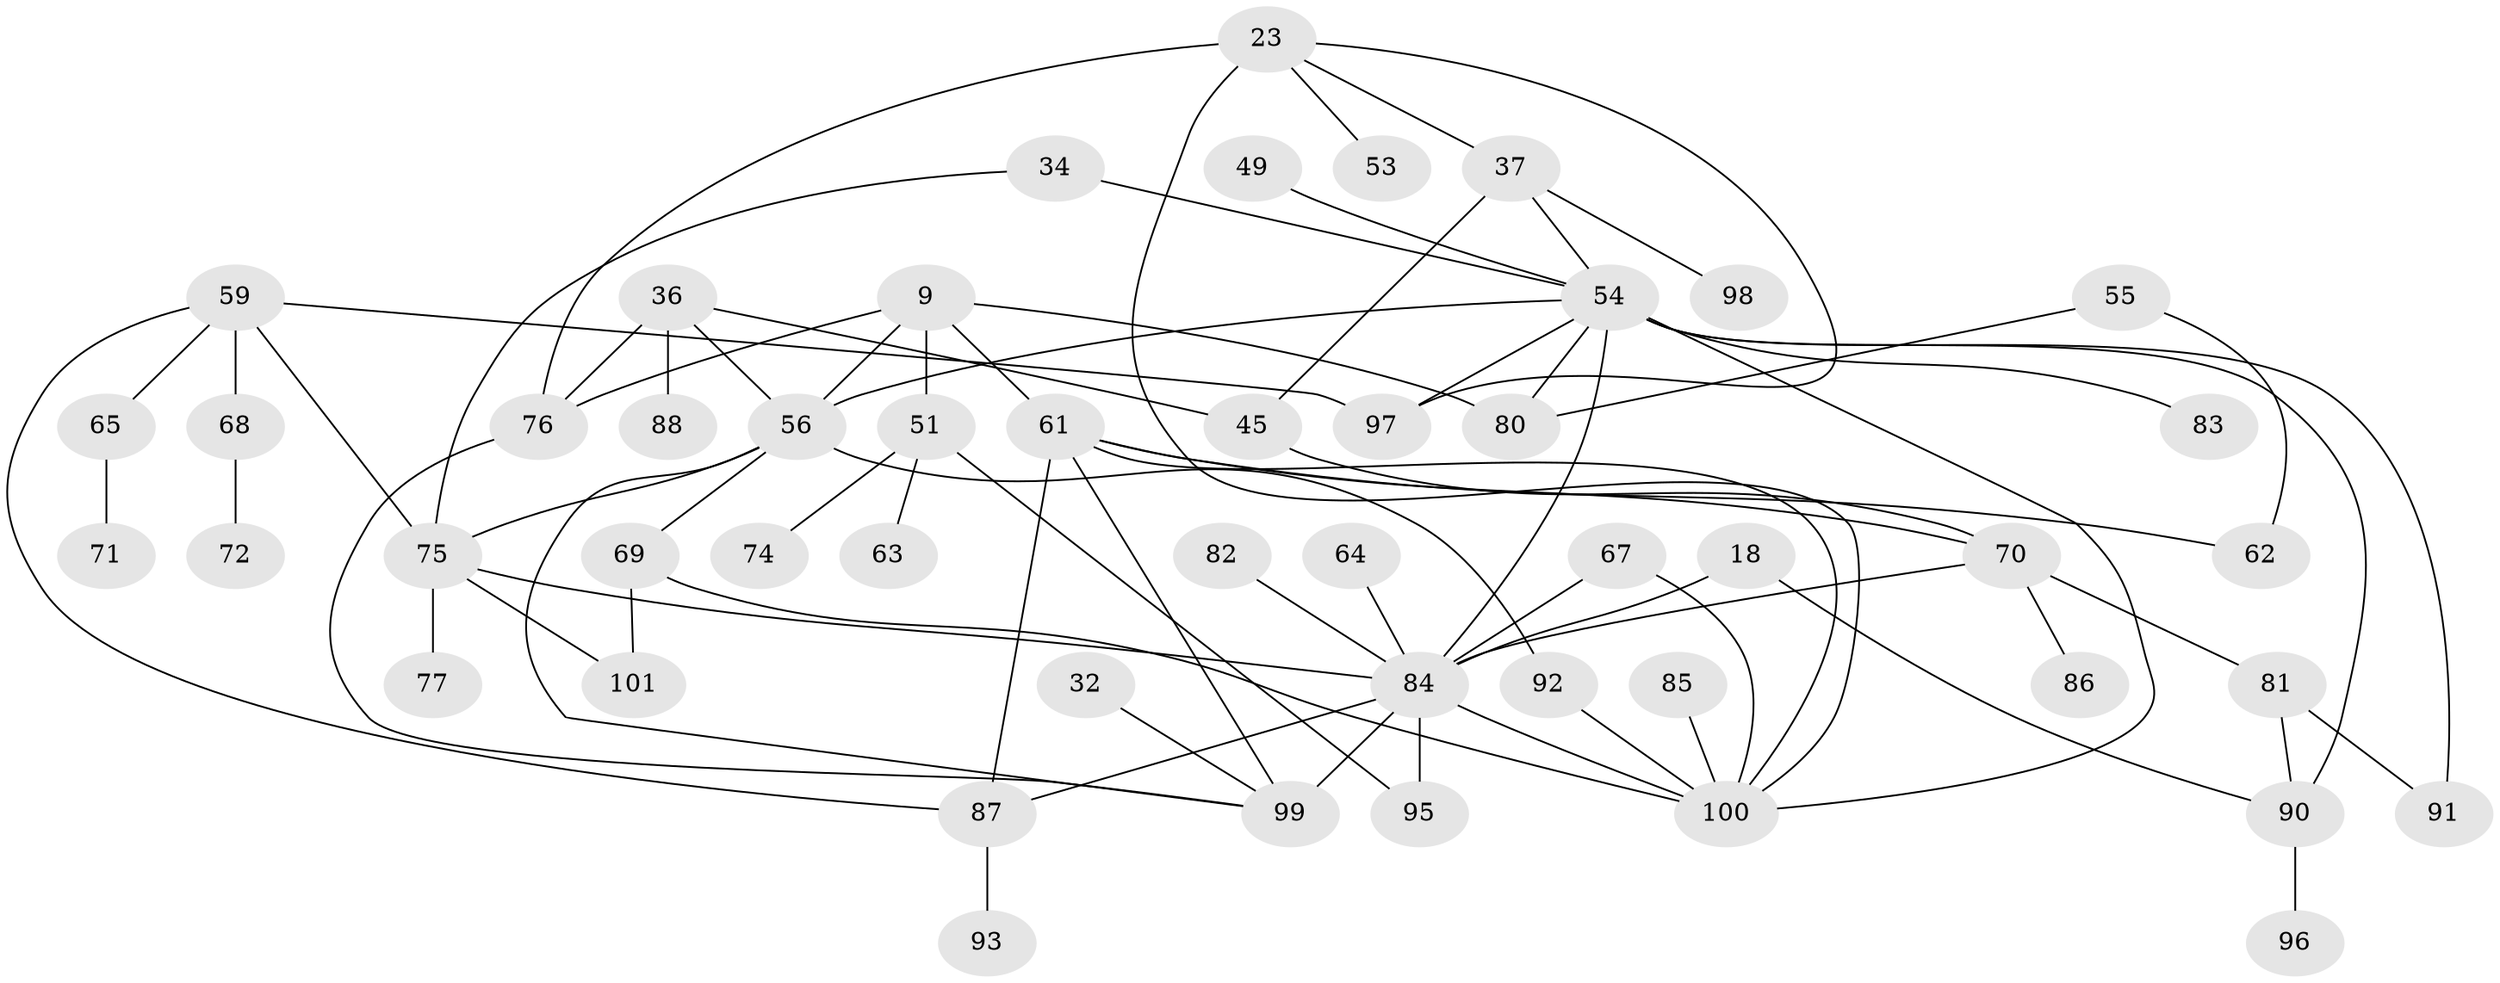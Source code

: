 // original degree distribution, {5: 0.10891089108910891, 9: 0.009900990099009901, 6: 0.0297029702970297, 4: 0.15841584158415842, 3: 0.21782178217821782, 7: 0.009900990099009901, 1: 0.18811881188118812, 2: 0.26732673267326734, 8: 0.009900990099009901}
// Generated by graph-tools (version 1.1) at 2025/40/03/09/25 04:40:57]
// undirected, 50 vertices, 76 edges
graph export_dot {
graph [start="1"]
  node [color=gray90,style=filled];
  9;
  18 [super="+14"];
  23;
  32;
  34 [super="+15"];
  36;
  37 [super="+8+28"];
  45;
  49;
  51 [super="+44"];
  53;
  54 [super="+3+2+7+47"];
  55 [super="+21"];
  56 [super="+29+31"];
  59 [super="+52"];
  61 [super="+27+40"];
  62;
  63;
  64;
  65;
  67 [super="+58"];
  68;
  69;
  70 [super="+43"];
  71;
  72;
  74;
  75 [super="+48"];
  76 [super="+33+57"];
  77;
  80 [super="+6"];
  81;
  82;
  83;
  84 [super="+11+16+19"];
  85;
  86;
  87 [super="+60"];
  88 [super="+78"];
  90 [super="+24+39"];
  91 [super="+73"];
  92;
  93;
  95;
  96;
  97 [super="+12"];
  98 [super="+41"];
  99 [super="+20"];
  100 [super="+89+94"];
  101;
  9 -- 51 [weight=2];
  9 -- 61;
  9 -- 80;
  9 -- 76;
  9 -- 56;
  18 -- 84;
  18 -- 90;
  23 -- 37 [weight=2];
  23 -- 53;
  23 -- 97;
  23 -- 100 [weight=3];
  23 -- 76;
  32 -- 99;
  34 -- 54 [weight=2];
  34 -- 75;
  36 -- 88 [weight=2];
  36 -- 45;
  36 -- 76;
  36 -- 56;
  37 -- 45;
  37 -- 54;
  37 -- 98;
  45 -- 70;
  49 -- 54;
  51 -- 74;
  51 -- 63;
  51 -- 95;
  54 -- 83;
  54 -- 100 [weight=2];
  54 -- 91 [weight=2];
  54 -- 97;
  54 -- 84 [weight=5];
  54 -- 90 [weight=2];
  54 -- 80 [weight=2];
  54 -- 56;
  55 -- 62;
  55 -- 80;
  56 -- 69;
  56 -- 99;
  56 -- 75;
  56 -- 92;
  59 -- 65;
  59 -- 68;
  59 -- 97;
  59 -- 75;
  59 -- 87;
  61 -- 87 [weight=2];
  61 -- 99;
  61 -- 62;
  61 -- 100;
  61 -- 70;
  64 -- 84;
  65 -- 71;
  67 -- 100;
  67 -- 84;
  68 -- 72;
  69 -- 101;
  69 -- 100 [weight=2];
  70 -- 86;
  70 -- 84 [weight=2];
  70 -- 81;
  75 -- 84 [weight=2];
  75 -- 101;
  75 -- 77;
  76 -- 99;
  81 -- 90;
  81 -- 91;
  82 -- 84;
  84 -- 87 [weight=2];
  84 -- 99 [weight=3];
  84 -- 95;
  84 -- 100 [weight=3];
  85 -- 100;
  87 -- 93;
  90 -- 96;
  92 -- 100;
}
